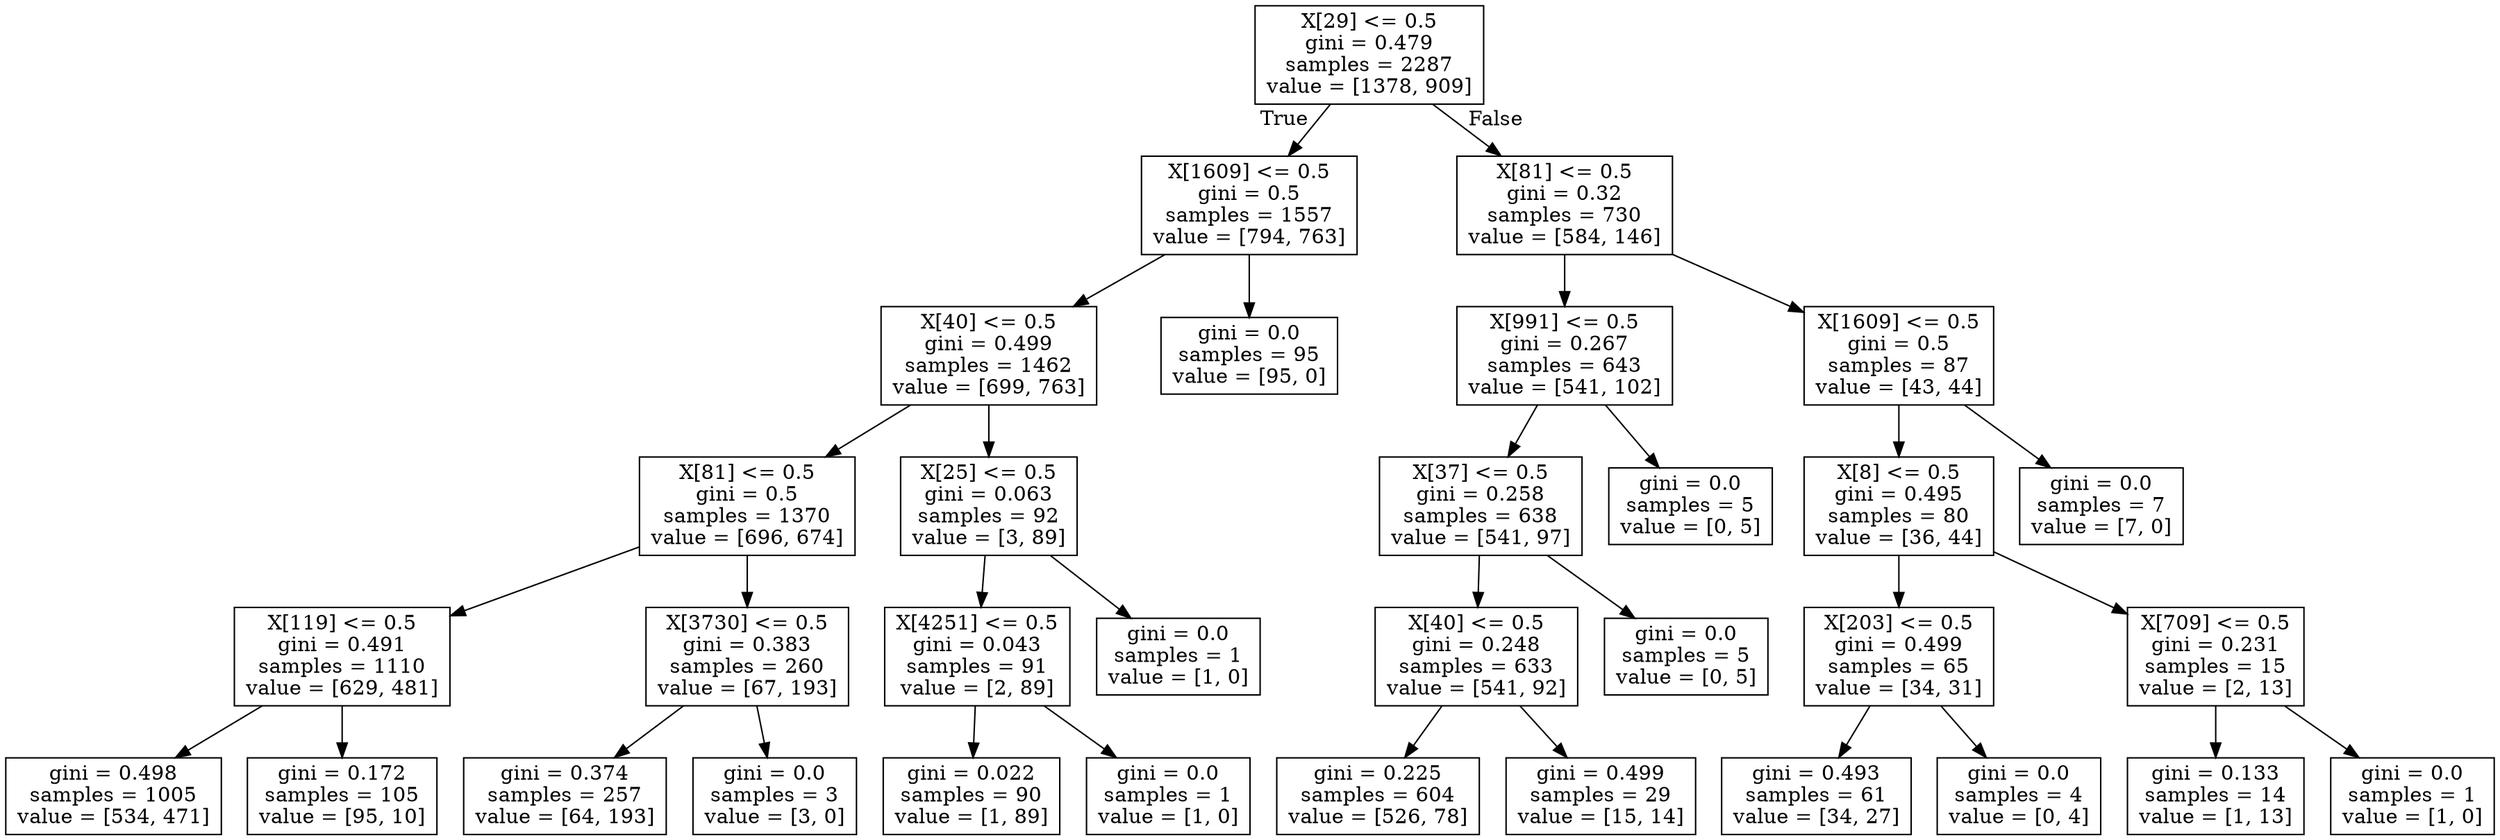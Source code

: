digraph Tree {
node [shape=box] ;
0 [label="X[29] <= 0.5\ngini = 0.479\nsamples = 2287\nvalue = [1378, 909]"] ;
1 [label="X[1609] <= 0.5\ngini = 0.5\nsamples = 1557\nvalue = [794, 763]"] ;
0 -> 1 [labeldistance=2.5, labelangle=45, headlabel="True"] ;
2 [label="X[40] <= 0.5\ngini = 0.499\nsamples = 1462\nvalue = [699, 763]"] ;
1 -> 2 ;
3 [label="X[81] <= 0.5\ngini = 0.5\nsamples = 1370\nvalue = [696, 674]"] ;
2 -> 3 ;
4 [label="X[119] <= 0.5\ngini = 0.491\nsamples = 1110\nvalue = [629, 481]"] ;
3 -> 4 ;
5 [label="gini = 0.498\nsamples = 1005\nvalue = [534, 471]"] ;
4 -> 5 ;
6 [label="gini = 0.172\nsamples = 105\nvalue = [95, 10]"] ;
4 -> 6 ;
7 [label="X[3730] <= 0.5\ngini = 0.383\nsamples = 260\nvalue = [67, 193]"] ;
3 -> 7 ;
8 [label="gini = 0.374\nsamples = 257\nvalue = [64, 193]"] ;
7 -> 8 ;
9 [label="gini = 0.0\nsamples = 3\nvalue = [3, 0]"] ;
7 -> 9 ;
10 [label="X[25] <= 0.5\ngini = 0.063\nsamples = 92\nvalue = [3, 89]"] ;
2 -> 10 ;
11 [label="X[4251] <= 0.5\ngini = 0.043\nsamples = 91\nvalue = [2, 89]"] ;
10 -> 11 ;
12 [label="gini = 0.022\nsamples = 90\nvalue = [1, 89]"] ;
11 -> 12 ;
13 [label="gini = 0.0\nsamples = 1\nvalue = [1, 0]"] ;
11 -> 13 ;
14 [label="gini = 0.0\nsamples = 1\nvalue = [1, 0]"] ;
10 -> 14 ;
15 [label="gini = 0.0\nsamples = 95\nvalue = [95, 0]"] ;
1 -> 15 ;
16 [label="X[81] <= 0.5\ngini = 0.32\nsamples = 730\nvalue = [584, 146]"] ;
0 -> 16 [labeldistance=2.5, labelangle=-45, headlabel="False"] ;
17 [label="X[991] <= 0.5\ngini = 0.267\nsamples = 643\nvalue = [541, 102]"] ;
16 -> 17 ;
18 [label="X[37] <= 0.5\ngini = 0.258\nsamples = 638\nvalue = [541, 97]"] ;
17 -> 18 ;
19 [label="X[40] <= 0.5\ngini = 0.248\nsamples = 633\nvalue = [541, 92]"] ;
18 -> 19 ;
20 [label="gini = 0.225\nsamples = 604\nvalue = [526, 78]"] ;
19 -> 20 ;
21 [label="gini = 0.499\nsamples = 29\nvalue = [15, 14]"] ;
19 -> 21 ;
22 [label="gini = 0.0\nsamples = 5\nvalue = [0, 5]"] ;
18 -> 22 ;
23 [label="gini = 0.0\nsamples = 5\nvalue = [0, 5]"] ;
17 -> 23 ;
24 [label="X[1609] <= 0.5\ngini = 0.5\nsamples = 87\nvalue = [43, 44]"] ;
16 -> 24 ;
25 [label="X[8] <= 0.5\ngini = 0.495\nsamples = 80\nvalue = [36, 44]"] ;
24 -> 25 ;
26 [label="X[203] <= 0.5\ngini = 0.499\nsamples = 65\nvalue = [34, 31]"] ;
25 -> 26 ;
27 [label="gini = 0.493\nsamples = 61\nvalue = [34, 27]"] ;
26 -> 27 ;
28 [label="gini = 0.0\nsamples = 4\nvalue = [0, 4]"] ;
26 -> 28 ;
29 [label="X[709] <= 0.5\ngini = 0.231\nsamples = 15\nvalue = [2, 13]"] ;
25 -> 29 ;
30 [label="gini = 0.133\nsamples = 14\nvalue = [1, 13]"] ;
29 -> 30 ;
31 [label="gini = 0.0\nsamples = 1\nvalue = [1, 0]"] ;
29 -> 31 ;
32 [label="gini = 0.0\nsamples = 7\nvalue = [7, 0]"] ;
24 -> 32 ;
}